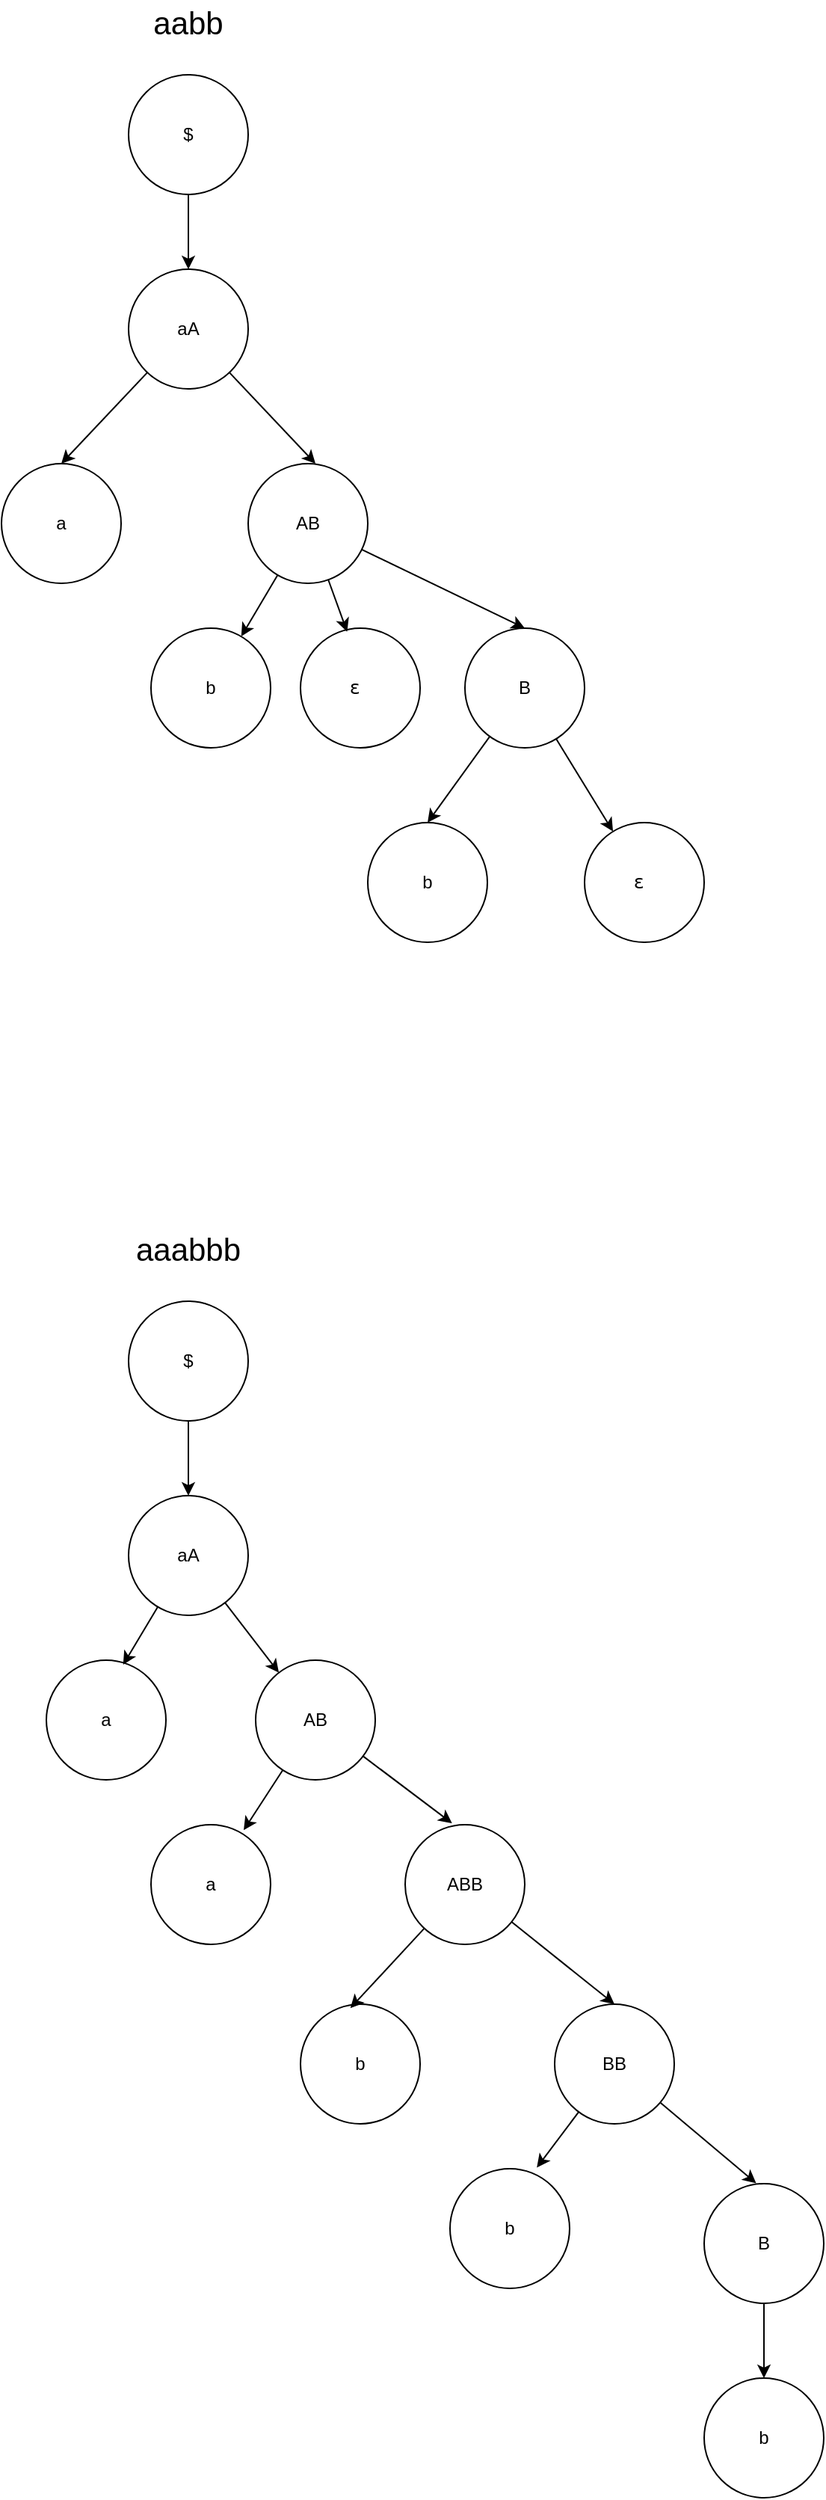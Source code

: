 <mxfile version="23.1.1" type="device" pages="4">
  <diagram name="1" id="yvSwJFUcEFePVroLK8RC">
    <mxGraphModel dx="1235" dy="1724" grid="1" gridSize="10" guides="1" tooltips="1" connect="1" arrows="1" fold="1" page="1" pageScale="1" pageWidth="850" pageHeight="1100" math="0" shadow="0">
      <root>
        <mxCell id="0" />
        <mxCell id="1" parent="0" />
        <mxCell id="CPKtRZqal_yIRIISHAlf-6" style="edgeStyle=orthogonalEdgeStyle;rounded=0;orthogonalLoop=1;jettySize=auto;html=1;entryX=0.5;entryY=0;entryDx=0;entryDy=0;" edge="1" parent="1" source="CPKtRZqal_yIRIISHAlf-2" target="CPKtRZqal_yIRIISHAlf-3">
          <mxGeometry relative="1" as="geometry" />
        </mxCell>
        <mxCell id="CPKtRZqal_yIRIISHAlf-2" value="$" style="ellipse;whiteSpace=wrap;html=1;aspect=fixed;" vertex="1" parent="1">
          <mxGeometry x="385" y="170" width="80" height="80" as="geometry" />
        </mxCell>
        <mxCell id="bLUyiBN9OCDSMqxy32B6-7" style="rounded=0;orthogonalLoop=1;jettySize=auto;html=1;" edge="1" parent="1" source="CPKtRZqal_yIRIISHAlf-3" target="bLUyiBN9OCDSMqxy32B6-3">
          <mxGeometry relative="1" as="geometry" />
        </mxCell>
        <mxCell id="CPKtRZqal_yIRIISHAlf-3" value="aA" style="ellipse;whiteSpace=wrap;html=1;aspect=fixed;" vertex="1" parent="1">
          <mxGeometry x="385" y="300" width="80" height="80" as="geometry" />
        </mxCell>
        <mxCell id="CPKtRZqal_yIRIISHAlf-5" value="&lt;font style=&quot;font-size: 21px;&quot;&gt;aaabbb&lt;/font&gt;" style="text;html=1;strokeColor=none;fillColor=none;align=center;verticalAlign=middle;whiteSpace=wrap;rounded=0;" vertex="1" parent="1">
          <mxGeometry x="395" y="120" width="60" height="30" as="geometry" />
        </mxCell>
        <mxCell id="bLUyiBN9OCDSMqxy32B6-2" value="a" style="ellipse;whiteSpace=wrap;html=1;aspect=fixed;" vertex="1" parent="1">
          <mxGeometry x="330" y="410" width="80" height="80" as="geometry" />
        </mxCell>
        <mxCell id="bLUyiBN9OCDSMqxy32B6-3" value="AB" style="ellipse;whiteSpace=wrap;html=1;aspect=fixed;" vertex="1" parent="1">
          <mxGeometry x="470" y="410" width="80" height="80" as="geometry" />
        </mxCell>
        <mxCell id="bLUyiBN9OCDSMqxy32B6-4" style="rounded=0;orthogonalLoop=1;jettySize=auto;html=1;entryX=0.642;entryY=0.038;entryDx=0;entryDy=0;entryPerimeter=0;" edge="1" parent="1" source="CPKtRZqal_yIRIISHAlf-3" target="bLUyiBN9OCDSMqxy32B6-2">
          <mxGeometry relative="1" as="geometry" />
        </mxCell>
        <mxCell id="bLUyiBN9OCDSMqxy32B6-5" value="a" style="ellipse;whiteSpace=wrap;html=1;aspect=fixed;" vertex="1" parent="1">
          <mxGeometry x="400" y="520" width="80" height="80" as="geometry" />
        </mxCell>
        <mxCell id="bLUyiBN9OCDSMqxy32B6-16" style="rounded=0;orthogonalLoop=1;jettySize=auto;html=1;entryX=0.5;entryY=0;entryDx=0;entryDy=0;" edge="1" parent="1" source="bLUyiBN9OCDSMqxy32B6-6" target="bLUyiBN9OCDSMqxy32B6-11">
          <mxGeometry relative="1" as="geometry" />
        </mxCell>
        <mxCell id="bLUyiBN9OCDSMqxy32B6-6" value="ABB" style="ellipse;whiteSpace=wrap;html=1;aspect=fixed;" vertex="1" parent="1">
          <mxGeometry x="570" y="520" width="80" height="80" as="geometry" />
        </mxCell>
        <mxCell id="bLUyiBN9OCDSMqxy32B6-8" style="rounded=0;orthogonalLoop=1;jettySize=auto;html=1;entryX=0.775;entryY=0.046;entryDx=0;entryDy=0;entryPerimeter=0;" edge="1" parent="1" source="bLUyiBN9OCDSMqxy32B6-3" target="bLUyiBN9OCDSMqxy32B6-5">
          <mxGeometry relative="1" as="geometry" />
        </mxCell>
        <mxCell id="bLUyiBN9OCDSMqxy32B6-9" style="rounded=0;orthogonalLoop=1;jettySize=auto;html=1;entryX=0.392;entryY=-0.012;entryDx=0;entryDy=0;entryPerimeter=0;" edge="1" parent="1" source="bLUyiBN9OCDSMqxy32B6-3" target="bLUyiBN9OCDSMqxy32B6-6">
          <mxGeometry relative="1" as="geometry" />
        </mxCell>
        <mxCell id="bLUyiBN9OCDSMqxy32B6-10" value="b" style="ellipse;whiteSpace=wrap;html=1;aspect=fixed;" vertex="1" parent="1">
          <mxGeometry x="500" y="640" width="80" height="80" as="geometry" />
        </mxCell>
        <mxCell id="bLUyiBN9OCDSMqxy32B6-11" value="BB" style="ellipse;whiteSpace=wrap;html=1;aspect=fixed;" vertex="1" parent="1">
          <mxGeometry x="670" y="640" width="80" height="80" as="geometry" />
        </mxCell>
        <mxCell id="bLUyiBN9OCDSMqxy32B6-12" value="b" style="ellipse;whiteSpace=wrap;html=1;aspect=fixed;" vertex="1" parent="1">
          <mxGeometry x="600" y="750" width="80" height="80" as="geometry" />
        </mxCell>
        <mxCell id="bLUyiBN9OCDSMqxy32B6-19" style="edgeStyle=orthogonalEdgeStyle;rounded=0;orthogonalLoop=1;jettySize=auto;html=1;" edge="1" parent="1" source="bLUyiBN9OCDSMqxy32B6-13" target="bLUyiBN9OCDSMqxy32B6-14">
          <mxGeometry relative="1" as="geometry" />
        </mxCell>
        <mxCell id="bLUyiBN9OCDSMqxy32B6-13" value="B" style="ellipse;whiteSpace=wrap;html=1;aspect=fixed;" vertex="1" parent="1">
          <mxGeometry x="770" y="760" width="80" height="80" as="geometry" />
        </mxCell>
        <mxCell id="bLUyiBN9OCDSMqxy32B6-14" value="b" style="ellipse;whiteSpace=wrap;html=1;aspect=fixed;" vertex="1" parent="1">
          <mxGeometry x="770" y="890" width="80" height="80" as="geometry" />
        </mxCell>
        <mxCell id="bLUyiBN9OCDSMqxy32B6-15" style="rounded=0;orthogonalLoop=1;jettySize=auto;html=1;entryX=0.417;entryY=0.033;entryDx=0;entryDy=0;entryPerimeter=0;" edge="1" parent="1" source="bLUyiBN9OCDSMqxy32B6-6" target="bLUyiBN9OCDSMqxy32B6-10">
          <mxGeometry relative="1" as="geometry" />
        </mxCell>
        <mxCell id="bLUyiBN9OCDSMqxy32B6-17" style="rounded=0;orthogonalLoop=1;jettySize=auto;html=1;entryX=0.726;entryY=-0.009;entryDx=0;entryDy=0;entryPerimeter=0;" edge="1" parent="1" source="bLUyiBN9OCDSMqxy32B6-11" target="bLUyiBN9OCDSMqxy32B6-12">
          <mxGeometry relative="1" as="geometry" />
        </mxCell>
        <mxCell id="bLUyiBN9OCDSMqxy32B6-18" style="rounded=0;orthogonalLoop=1;jettySize=auto;html=1;entryX=0.435;entryY=-0.003;entryDx=0;entryDy=0;entryPerimeter=0;" edge="1" parent="1" source="bLUyiBN9OCDSMqxy32B6-11" target="bLUyiBN9OCDSMqxy32B6-13">
          <mxGeometry relative="1" as="geometry" />
        </mxCell>
        <mxCell id="bLUyiBN9OCDSMqxy32B6-27" style="edgeStyle=orthogonalEdgeStyle;rounded=0;orthogonalLoop=1;jettySize=auto;html=1;entryX=0.5;entryY=0;entryDx=0;entryDy=0;" edge="1" parent="1" source="bLUyiBN9OCDSMqxy32B6-20" target="bLUyiBN9OCDSMqxy32B6-22">
          <mxGeometry relative="1" as="geometry" />
        </mxCell>
        <mxCell id="bLUyiBN9OCDSMqxy32B6-20" value="$" style="ellipse;whiteSpace=wrap;html=1;aspect=fixed;" vertex="1" parent="1">
          <mxGeometry x="385" y="-650" width="80" height="80" as="geometry" />
        </mxCell>
        <mxCell id="bLUyiBN9OCDSMqxy32B6-21" value="&lt;font style=&quot;font-size: 21px;&quot;&gt;aabb&lt;/font&gt;" style="text;html=1;strokeColor=none;fillColor=none;align=center;verticalAlign=middle;whiteSpace=wrap;rounded=0;" vertex="1" parent="1">
          <mxGeometry x="395" y="-700" width="60" height="30" as="geometry" />
        </mxCell>
        <mxCell id="bLUyiBN9OCDSMqxy32B6-25" style="rounded=0;orthogonalLoop=1;jettySize=auto;html=1;entryX=0.5;entryY=0;entryDx=0;entryDy=0;" edge="1" parent="1" source="bLUyiBN9OCDSMqxy32B6-22" target="bLUyiBN9OCDSMqxy32B6-23">
          <mxGeometry relative="1" as="geometry" />
        </mxCell>
        <mxCell id="bLUyiBN9OCDSMqxy32B6-22" value="aA" style="ellipse;whiteSpace=wrap;html=1;aspect=fixed;" vertex="1" parent="1">
          <mxGeometry x="385" y="-520" width="80" height="80" as="geometry" />
        </mxCell>
        <mxCell id="bLUyiBN9OCDSMqxy32B6-23" value="a" style="ellipse;whiteSpace=wrap;html=1;aspect=fixed;" vertex="1" parent="1">
          <mxGeometry x="300" y="-390" width="80" height="80" as="geometry" />
        </mxCell>
        <mxCell id="bLUyiBN9OCDSMqxy32B6-30" style="rounded=0;orthogonalLoop=1;jettySize=auto;html=1;" edge="1" parent="1" source="bLUyiBN9OCDSMqxy32B6-24" target="bLUyiBN9OCDSMqxy32B6-28">
          <mxGeometry relative="1" as="geometry" />
        </mxCell>
        <mxCell id="bLUyiBN9OCDSMqxy32B6-33" style="rounded=0;orthogonalLoop=1;jettySize=auto;html=1;entryX=0.5;entryY=0;entryDx=0;entryDy=0;" edge="1" parent="1" source="bLUyiBN9OCDSMqxy32B6-24" target="bLUyiBN9OCDSMqxy32B6-32">
          <mxGeometry relative="1" as="geometry" />
        </mxCell>
        <mxCell id="bLUyiBN9OCDSMqxy32B6-24" value="AB" style="ellipse;whiteSpace=wrap;html=1;aspect=fixed;" vertex="1" parent="1">
          <mxGeometry x="465" y="-390" width="80" height="80" as="geometry" />
        </mxCell>
        <mxCell id="bLUyiBN9OCDSMqxy32B6-26" style="rounded=0;orthogonalLoop=1;jettySize=auto;html=1;entryX=0.563;entryY=0;entryDx=0;entryDy=0;entryPerimeter=0;" edge="1" parent="1" source="bLUyiBN9OCDSMqxy32B6-22" target="bLUyiBN9OCDSMqxy32B6-24">
          <mxGeometry relative="1" as="geometry" />
        </mxCell>
        <mxCell id="bLUyiBN9OCDSMqxy32B6-28" value="b" style="ellipse;whiteSpace=wrap;html=1;aspect=fixed;" vertex="1" parent="1">
          <mxGeometry x="400" y="-280" width="80" height="80" as="geometry" />
        </mxCell>
        <mxCell id="bLUyiBN9OCDSMqxy32B6-29" value="&lt;pre&gt;&lt;code class=&quot;!whitespace-pre hljs language-css&quot;&gt;ε &lt;/code&gt;&lt;/pre&gt;" style="ellipse;whiteSpace=wrap;html=1;aspect=fixed;" vertex="1" parent="1">
          <mxGeometry x="500" y="-280" width="80" height="80" as="geometry" />
        </mxCell>
        <mxCell id="bLUyiBN9OCDSMqxy32B6-31" style="rounded=0;orthogonalLoop=1;jettySize=auto;html=1;entryX=0.39;entryY=0.03;entryDx=0;entryDy=0;entryPerimeter=0;" edge="1" parent="1" source="bLUyiBN9OCDSMqxy32B6-24" target="bLUyiBN9OCDSMqxy32B6-29">
          <mxGeometry relative="1" as="geometry" />
        </mxCell>
        <mxCell id="bLUyiBN9OCDSMqxy32B6-36" style="rounded=0;orthogonalLoop=1;jettySize=auto;html=1;entryX=0.5;entryY=0;entryDx=0;entryDy=0;" edge="1" parent="1" source="bLUyiBN9OCDSMqxy32B6-32" target="bLUyiBN9OCDSMqxy32B6-34">
          <mxGeometry relative="1" as="geometry" />
        </mxCell>
        <mxCell id="bLUyiBN9OCDSMqxy32B6-37" style="rounded=0;orthogonalLoop=1;jettySize=auto;html=1;" edge="1" parent="1" source="bLUyiBN9OCDSMqxy32B6-32" target="bLUyiBN9OCDSMqxy32B6-35">
          <mxGeometry relative="1" as="geometry" />
        </mxCell>
        <mxCell id="bLUyiBN9OCDSMqxy32B6-32" value="B" style="ellipse;whiteSpace=wrap;html=1;aspect=fixed;" vertex="1" parent="1">
          <mxGeometry x="610" y="-280" width="80" height="80" as="geometry" />
        </mxCell>
        <mxCell id="bLUyiBN9OCDSMqxy32B6-34" value="b" style="ellipse;whiteSpace=wrap;html=1;aspect=fixed;" vertex="1" parent="1">
          <mxGeometry x="545" y="-150" width="80" height="80" as="geometry" />
        </mxCell>
        <mxCell id="bLUyiBN9OCDSMqxy32B6-35" value="&lt;pre&gt;&lt;code class=&quot;!whitespace-pre hljs language-css&quot;&gt;ε &lt;/code&gt;&lt;/pre&gt;" style="ellipse;whiteSpace=wrap;html=1;aspect=fixed;" vertex="1" parent="1">
          <mxGeometry x="690" y="-150" width="80" height="80" as="geometry" />
        </mxCell>
      </root>
    </mxGraphModel>
  </diagram>
  <diagram id="0SURJOx_J0bY6ugE43Bw" name="2">
    <mxGraphModel dx="1000" dy="1605" grid="1" gridSize="10" guides="1" tooltips="1" connect="1" arrows="1" fold="1" page="1" pageScale="1" pageWidth="850" pageHeight="1100" math="0" shadow="0">
      <root>
        <mxCell id="0" />
        <mxCell id="1" parent="0" />
        <mxCell id="GjYqQgAe5EH2P6FWawQj-5" style="edgeStyle=orthogonalEdgeStyle;rounded=0;orthogonalLoop=1;jettySize=auto;html=1;" edge="1" parent="1" source="GjYqQgAe5EH2P6FWawQj-1" target="GjYqQgAe5EH2P6FWawQj-2">
          <mxGeometry relative="1" as="geometry" />
        </mxCell>
        <mxCell id="GjYqQgAe5EH2P6FWawQj-1" value="$" style="ellipse;whiteSpace=wrap;html=1;aspect=fixed;" vertex="1" parent="1">
          <mxGeometry x="210" y="320" width="80" height="80" as="geometry" />
        </mxCell>
        <mxCell id="pmFsqigMqEM2GbrmxzJh-2" style="edgeStyle=orthogonalEdgeStyle;rounded=0;orthogonalLoop=1;jettySize=auto;html=1;" edge="1" parent="1" source="GjYqQgAe5EH2P6FWawQj-2" target="pmFsqigMqEM2GbrmxzJh-1">
          <mxGeometry relative="1" as="geometry" />
        </mxCell>
        <mxCell id="GjYqQgAe5EH2P6FWawQj-2" value="E" style="ellipse;whiteSpace=wrap;html=1;aspect=fixed;" vertex="1" parent="1">
          <mxGeometry x="210" y="440" width="80" height="80" as="geometry" />
        </mxCell>
        <mxCell id="GjYqQgAe5EH2P6FWawQj-4" value="2 + 3 * 4" style="text;html=1;strokeColor=none;fillColor=none;align=center;verticalAlign=middle;whiteSpace=wrap;rounded=0;" vertex="1" parent="1">
          <mxGeometry x="220" y="270" width="60" height="30" as="geometry" />
        </mxCell>
        <mxCell id="pmFsqigMqEM2GbrmxzJh-6" style="rounded=0;orthogonalLoop=1;jettySize=auto;html=1;" edge="1" parent="1" source="pmFsqigMqEM2GbrmxzJh-1" target="pmFsqigMqEM2GbrmxzJh-5">
          <mxGeometry relative="1" as="geometry" />
        </mxCell>
        <mxCell id="pmFsqigMqEM2GbrmxzJh-1" value="&lt;div&gt;E + T&lt;/div&gt;" style="ellipse;whiteSpace=wrap;html=1;aspect=fixed;" vertex="1" parent="1">
          <mxGeometry x="210" y="560" width="80" height="80" as="geometry" />
        </mxCell>
        <mxCell id="pmFsqigMqEM2GbrmxzJh-10" style="rounded=0;orthogonalLoop=1;jettySize=auto;html=1;" edge="1" parent="1" source="pmFsqigMqEM2GbrmxzJh-3" target="pmFsqigMqEM2GbrmxzJh-7">
          <mxGeometry relative="1" as="geometry" />
        </mxCell>
        <mxCell id="pmFsqigMqEM2GbrmxzJh-3" value="T" style="ellipse;whiteSpace=wrap;html=1;aspect=fixed;" vertex="1" parent="1">
          <mxGeometry x="130" y="670" width="80" height="80" as="geometry" />
        </mxCell>
        <mxCell id="pmFsqigMqEM2GbrmxzJh-4" style="rounded=0;orthogonalLoop=1;jettySize=auto;html=1;entryX=0.782;entryY=0.03;entryDx=0;entryDy=0;entryPerimeter=0;" edge="1" parent="1" source="pmFsqigMqEM2GbrmxzJh-1" target="pmFsqigMqEM2GbrmxzJh-3">
          <mxGeometry relative="1" as="geometry" />
        </mxCell>
        <mxCell id="pmFsqigMqEM2GbrmxzJh-15" style="rounded=0;orthogonalLoop=1;jettySize=auto;html=1;entryX=0.5;entryY=0;entryDx=0;entryDy=0;" edge="1" parent="1" source="pmFsqigMqEM2GbrmxzJh-5" target="pmFsqigMqEM2GbrmxzJh-13">
          <mxGeometry relative="1" as="geometry" />
        </mxCell>
        <mxCell id="pmFsqigMqEM2GbrmxzJh-16" style="rounded=0;orthogonalLoop=1;jettySize=auto;html=1;" edge="1" parent="1" source="pmFsqigMqEM2GbrmxzJh-5" target="pmFsqigMqEM2GbrmxzJh-14">
          <mxGeometry relative="1" as="geometry" />
        </mxCell>
        <mxCell id="pmFsqigMqEM2GbrmxzJh-5" value="T * F" style="ellipse;whiteSpace=wrap;html=1;aspect=fixed;" vertex="1" parent="1">
          <mxGeometry x="280" y="670" width="80" height="80" as="geometry" />
        </mxCell>
        <mxCell id="pmFsqigMqEM2GbrmxzJh-11" style="rounded=0;orthogonalLoop=1;jettySize=auto;html=1;entryX=0.5;entryY=0;entryDx=0;entryDy=0;" edge="1" parent="1" source="pmFsqigMqEM2GbrmxzJh-7" target="pmFsqigMqEM2GbrmxzJh-8">
          <mxGeometry relative="1" as="geometry" />
        </mxCell>
        <mxCell id="pmFsqigMqEM2GbrmxzJh-7" value="F" style="ellipse;whiteSpace=wrap;html=1;aspect=fixed;" vertex="1" parent="1">
          <mxGeometry x="120" y="790" width="80" height="80" as="geometry" />
        </mxCell>
        <mxCell id="pmFsqigMqEM2GbrmxzJh-12" style="rounded=0;orthogonalLoop=1;jettySize=auto;html=1;" edge="1" parent="1" source="pmFsqigMqEM2GbrmxzJh-8" target="pmFsqigMqEM2GbrmxzJh-9">
          <mxGeometry relative="1" as="geometry" />
        </mxCell>
        <mxCell id="pmFsqigMqEM2GbrmxzJh-8" value="N" style="ellipse;whiteSpace=wrap;html=1;aspect=fixed;" vertex="1" parent="1">
          <mxGeometry x="120" y="910" width="80" height="80" as="geometry" />
        </mxCell>
        <mxCell id="pmFsqigMqEM2GbrmxzJh-9" value="2" style="ellipse;whiteSpace=wrap;html=1;aspect=fixed;" vertex="1" parent="1">
          <mxGeometry x="120" y="1030" width="80" height="80" as="geometry" />
        </mxCell>
        <mxCell id="pmFsqigMqEM2GbrmxzJh-20" style="edgeStyle=orthogonalEdgeStyle;rounded=0;orthogonalLoop=1;jettySize=auto;html=1;entryX=0.5;entryY=0;entryDx=0;entryDy=0;" edge="1" parent="1" source="pmFsqigMqEM2GbrmxzJh-13" target="pmFsqigMqEM2GbrmxzJh-17">
          <mxGeometry relative="1" as="geometry" />
        </mxCell>
        <mxCell id="pmFsqigMqEM2GbrmxzJh-13" value="F" style="ellipse;whiteSpace=wrap;html=1;aspect=fixed;" vertex="1" parent="1">
          <mxGeometry x="240" y="790" width="80" height="80" as="geometry" />
        </mxCell>
        <mxCell id="pmFsqigMqEM2GbrmxzJh-22" style="rounded=0;orthogonalLoop=1;jettySize=auto;html=1;" edge="1" parent="1" source="pmFsqigMqEM2GbrmxzJh-14" target="pmFsqigMqEM2GbrmxzJh-19">
          <mxGeometry relative="1" as="geometry" />
        </mxCell>
        <mxCell id="pmFsqigMqEM2GbrmxzJh-14" value="N" style="ellipse;whiteSpace=wrap;html=1;aspect=fixed;" vertex="1" parent="1">
          <mxGeometry x="370" y="790" width="80" height="80" as="geometry" />
        </mxCell>
        <mxCell id="pmFsqigMqEM2GbrmxzJh-21" style="rounded=0;orthogonalLoop=1;jettySize=auto;html=1;" edge="1" parent="1" source="pmFsqigMqEM2GbrmxzJh-17" target="pmFsqigMqEM2GbrmxzJh-18">
          <mxGeometry relative="1" as="geometry" />
        </mxCell>
        <mxCell id="pmFsqigMqEM2GbrmxzJh-17" value="N" style="ellipse;whiteSpace=wrap;html=1;aspect=fixed;" vertex="1" parent="1">
          <mxGeometry x="240" y="910" width="80" height="80" as="geometry" />
        </mxCell>
        <mxCell id="pmFsqigMqEM2GbrmxzJh-18" value="3" style="ellipse;whiteSpace=wrap;html=1;aspect=fixed;" vertex="1" parent="1">
          <mxGeometry x="260" y="1030" width="80" height="80" as="geometry" />
        </mxCell>
        <mxCell id="pmFsqigMqEM2GbrmxzJh-19" value="4" style="ellipse;whiteSpace=wrap;html=1;aspect=fixed;" vertex="1" parent="1">
          <mxGeometry x="385" y="910" width="80" height="80" as="geometry" />
        </mxCell>
        <mxCell id="gANTUHYUpx8kwHt70Wjk-4" style="edgeStyle=orthogonalEdgeStyle;rounded=0;orthogonalLoop=1;jettySize=auto;html=1;entryX=0.5;entryY=0;entryDx=0;entryDy=0;" edge="1" parent="1" source="gANTUHYUpx8kwHt70Wjk-1" target="gANTUHYUpx8kwHt70Wjk-3">
          <mxGeometry relative="1" as="geometry" />
        </mxCell>
        <mxCell id="gANTUHYUpx8kwHt70Wjk-1" value="$" style="ellipse;whiteSpace=wrap;html=1;aspect=fixed;" vertex="1" parent="1">
          <mxGeometry x="190" y="-700" width="80" height="80" as="geometry" />
        </mxCell>
        <mxCell id="gANTUHYUpx8kwHt70Wjk-2" value="3 * (2 + 1)" style="text;html=1;strokeColor=none;fillColor=none;align=center;verticalAlign=middle;whiteSpace=wrap;rounded=0;" vertex="1" parent="1">
          <mxGeometry x="200" y="-750" width="60" height="30" as="geometry" />
        </mxCell>
        <mxCell id="gANTUHYUpx8kwHt70Wjk-10" style="edgeStyle=orthogonalEdgeStyle;rounded=0;orthogonalLoop=1;jettySize=auto;html=1;" edge="1" parent="1" source="gANTUHYUpx8kwHt70Wjk-3" target="gANTUHYUpx8kwHt70Wjk-5">
          <mxGeometry relative="1" as="geometry" />
        </mxCell>
        <mxCell id="gANTUHYUpx8kwHt70Wjk-3" value="T" style="ellipse;whiteSpace=wrap;html=1;aspect=fixed;" vertex="1" parent="1">
          <mxGeometry x="190" y="-570" width="80" height="80" as="geometry" />
        </mxCell>
        <mxCell id="gANTUHYUpx8kwHt70Wjk-9" style="rounded=0;orthogonalLoop=1;jettySize=auto;html=1;" edge="1" parent="1" source="gANTUHYUpx8kwHt70Wjk-5" target="gANTUHYUpx8kwHt70Wjk-6">
          <mxGeometry relative="1" as="geometry" />
        </mxCell>
        <mxCell id="gANTUHYUpx8kwHt70Wjk-5" value="T * F" style="ellipse;whiteSpace=wrap;html=1;aspect=fixed;" vertex="1" parent="1">
          <mxGeometry x="190" y="-450" width="80" height="80" as="geometry" />
        </mxCell>
        <mxCell id="gANTUHYUpx8kwHt70Wjk-22" style="rounded=0;orthogonalLoop=1;jettySize=auto;html=1;" edge="1" parent="1" source="gANTUHYUpx8kwHt70Wjk-6" target="gANTUHYUpx8kwHt70Wjk-15">
          <mxGeometry relative="1" as="geometry" />
        </mxCell>
        <mxCell id="gANTUHYUpx8kwHt70Wjk-6" value="(E)" style="ellipse;whiteSpace=wrap;html=1;aspect=fixed;" vertex="1" parent="1">
          <mxGeometry x="290" y="-340" width="80" height="80" as="geometry" />
        </mxCell>
        <mxCell id="gANTUHYUpx8kwHt70Wjk-12" style="edgeStyle=orthogonalEdgeStyle;rounded=0;orthogonalLoop=1;jettySize=auto;html=1;" edge="1" parent="1" source="gANTUHYUpx8kwHt70Wjk-7" target="gANTUHYUpx8kwHt70Wjk-11">
          <mxGeometry relative="1" as="geometry" />
        </mxCell>
        <mxCell id="gANTUHYUpx8kwHt70Wjk-7" value="F" style="ellipse;whiteSpace=wrap;html=1;aspect=fixed;" vertex="1" parent="1">
          <mxGeometry x="120" y="-340" width="80" height="80" as="geometry" />
        </mxCell>
        <mxCell id="gANTUHYUpx8kwHt70Wjk-8" style="rounded=0;orthogonalLoop=1;jettySize=auto;html=1;entryX=0.558;entryY=-0.029;entryDx=0;entryDy=0;entryPerimeter=0;" edge="1" parent="1" source="gANTUHYUpx8kwHt70Wjk-5" target="gANTUHYUpx8kwHt70Wjk-7">
          <mxGeometry relative="1" as="geometry" />
        </mxCell>
        <mxCell id="gANTUHYUpx8kwHt70Wjk-14" style="edgeStyle=orthogonalEdgeStyle;rounded=0;orthogonalLoop=1;jettySize=auto;html=1;" edge="1" parent="1" source="gANTUHYUpx8kwHt70Wjk-11" target="gANTUHYUpx8kwHt70Wjk-13">
          <mxGeometry relative="1" as="geometry" />
        </mxCell>
        <mxCell id="gANTUHYUpx8kwHt70Wjk-11" value="N" style="ellipse;whiteSpace=wrap;html=1;aspect=fixed;" vertex="1" parent="1">
          <mxGeometry x="120" y="-220" width="80" height="80" as="geometry" />
        </mxCell>
        <mxCell id="gANTUHYUpx8kwHt70Wjk-13" value="3" style="ellipse;whiteSpace=wrap;html=1;aspect=fixed;" vertex="1" parent="1">
          <mxGeometry x="120" y="-110" width="80" height="80" as="geometry" />
        </mxCell>
        <mxCell id="gANTUHYUpx8kwHt70Wjk-15" value="E + T" style="ellipse;whiteSpace=wrap;html=1;aspect=fixed;" vertex="1" parent="1">
          <mxGeometry x="300" y="-230" width="80" height="80" as="geometry" />
        </mxCell>
        <mxCell id="gANTUHYUpx8kwHt70Wjk-25" style="rounded=0;orthogonalLoop=1;jettySize=auto;html=1;" edge="1" parent="1" source="gANTUHYUpx8kwHt70Wjk-16" target="gANTUHYUpx8kwHt70Wjk-19">
          <mxGeometry relative="1" as="geometry" />
        </mxCell>
        <mxCell id="gANTUHYUpx8kwHt70Wjk-16" value="T" style="ellipse;whiteSpace=wrap;html=1;aspect=fixed;" vertex="1" parent="1">
          <mxGeometry x="250" y="-130" width="80" height="80" as="geometry" />
        </mxCell>
        <mxCell id="gANTUHYUpx8kwHt70Wjk-26" style="rounded=0;orthogonalLoop=1;jettySize=auto;html=1;" edge="1" parent="1" source="gANTUHYUpx8kwHt70Wjk-17" target="gANTUHYUpx8kwHt70Wjk-18">
          <mxGeometry relative="1" as="geometry" />
        </mxCell>
        <mxCell id="gANTUHYUpx8kwHt70Wjk-17" value="F" style="ellipse;whiteSpace=wrap;html=1;aspect=fixed;" vertex="1" parent="1">
          <mxGeometry x="390" y="-130" width="80" height="80" as="geometry" />
        </mxCell>
        <mxCell id="gANTUHYUpx8kwHt70Wjk-28" style="rounded=0;orthogonalLoop=1;jettySize=auto;html=1;" edge="1" parent="1" source="gANTUHYUpx8kwHt70Wjk-18" target="gANTUHYUpx8kwHt70Wjk-20">
          <mxGeometry relative="1" as="geometry" />
        </mxCell>
        <mxCell id="gANTUHYUpx8kwHt70Wjk-18" value="N" style="ellipse;whiteSpace=wrap;html=1;aspect=fixed;" vertex="1" parent="1">
          <mxGeometry x="410" y="-10" width="80" height="80" as="geometry" />
        </mxCell>
        <mxCell id="gANTUHYUpx8kwHt70Wjk-27" style="rounded=0;orthogonalLoop=1;jettySize=auto;html=1;" edge="1" parent="1" source="gANTUHYUpx8kwHt70Wjk-19" target="gANTUHYUpx8kwHt70Wjk-21">
          <mxGeometry relative="1" as="geometry" />
        </mxCell>
        <mxCell id="gANTUHYUpx8kwHt70Wjk-19" value="F" style="ellipse;whiteSpace=wrap;html=1;aspect=fixed;" vertex="1" parent="1">
          <mxGeometry x="240" width="80" height="80" as="geometry" />
        </mxCell>
        <mxCell id="gANTUHYUpx8kwHt70Wjk-20" value="1" style="ellipse;whiteSpace=wrap;html=1;aspect=fixed;" vertex="1" parent="1">
          <mxGeometry x="430" y="110" width="80" height="80" as="geometry" />
        </mxCell>
        <mxCell id="gANTUHYUpx8kwHt70Wjk-21" value="2" style="ellipse;whiteSpace=wrap;html=1;aspect=fixed;" vertex="1" parent="1">
          <mxGeometry x="230" y="120" width="80" height="80" as="geometry" />
        </mxCell>
        <mxCell id="gANTUHYUpx8kwHt70Wjk-23" style="rounded=0;orthogonalLoop=1;jettySize=auto;html=1;entryX=0.835;entryY=0.045;entryDx=0;entryDy=0;entryPerimeter=0;" edge="1" parent="1" source="gANTUHYUpx8kwHt70Wjk-15" target="gANTUHYUpx8kwHt70Wjk-16">
          <mxGeometry relative="1" as="geometry" />
        </mxCell>
        <mxCell id="gANTUHYUpx8kwHt70Wjk-24" style="rounded=0;orthogonalLoop=1;jettySize=auto;html=1;entryX=0.225;entryY=0.045;entryDx=0;entryDy=0;entryPerimeter=0;" edge="1" parent="1" source="gANTUHYUpx8kwHt70Wjk-15" target="gANTUHYUpx8kwHt70Wjk-17">
          <mxGeometry relative="1" as="geometry" />
        </mxCell>
      </root>
    </mxGraphModel>
  </diagram>
  <diagram id="ry5NuybuqhDvU5Mllc0c" name="3">
    <mxGraphModel dx="1167" dy="1689" grid="1" gridSize="10" guides="1" tooltips="1" connect="1" arrows="1" fold="1" page="1" pageScale="1" pageWidth="850" pageHeight="1100" math="0" shadow="0">
      <root>
        <mxCell id="0" />
        <mxCell id="1" parent="0" />
        <mxCell id="eR0EZQJGESaIX-oaRny2-1" style="edgeStyle=orthogonalEdgeStyle;rounded=0;orthogonalLoop=1;jettySize=auto;html=1;" edge="1" parent="1" source="44-5USoj3zY_oH0FjsuE-1" target="44-5USoj3zY_oH0FjsuE-3">
          <mxGeometry relative="1" as="geometry" />
        </mxCell>
        <mxCell id="44-5USoj3zY_oH0FjsuE-1" value="$" style="ellipse;whiteSpace=wrap;html=1;aspect=fixed;" vertex="1" parent="1">
          <mxGeometry x="390" y="220" width="80" height="80" as="geometry" />
        </mxCell>
        <mxCell id="eR0EZQJGESaIX-oaRny2-4" style="edgeStyle=orthogonalEdgeStyle;rounded=0;orthogonalLoop=1;jettySize=auto;html=1;" edge="1" parent="1" source="44-5USoj3zY_oH0FjsuE-2" target="eR0EZQJGESaIX-oaRny2-3">
          <mxGeometry relative="1" as="geometry" />
        </mxCell>
        <mxCell id="44-5USoj3zY_oH0FjsuE-2" value="T" style="ellipse;whiteSpace=wrap;html=1;aspect=fixed;" vertex="1" parent="1">
          <mxGeometry x="390" y="430" width="80" height="80" as="geometry" />
        </mxCell>
        <mxCell id="eR0EZQJGESaIX-oaRny2-2" style="rounded=0;orthogonalLoop=1;jettySize=auto;html=1;" edge="1" parent="1" source="44-5USoj3zY_oH0FjsuE-3" target="44-5USoj3zY_oH0FjsuE-2">
          <mxGeometry relative="1" as="geometry" />
        </mxCell>
        <mxCell id="44-5USoj3zY_oH0FjsuE-3" value="E" style="ellipse;whiteSpace=wrap;html=1;aspect=fixed;" vertex="1" parent="1">
          <mxGeometry x="390" y="320" width="80" height="80" as="geometry" />
        </mxCell>
        <mxCell id="44-5USoj3zY_oH0FjsuE-5" value="&lt;b&gt;(3 + 5) * (2 - 4)&lt;/b&gt;" style="text;html=1;strokeColor=none;fillColor=none;align=center;verticalAlign=middle;whiteSpace=wrap;rounded=0;" vertex="1" parent="1">
          <mxGeometry x="355" y="180" width="150" height="30" as="geometry" />
        </mxCell>
        <mxCell id="eR0EZQJGESaIX-oaRny2-7" style="rounded=0;orthogonalLoop=1;jettySize=auto;html=1;" edge="1" parent="1" source="eR0EZQJGESaIX-oaRny2-3" target="eR0EZQJGESaIX-oaRny2-5">
          <mxGeometry relative="1" as="geometry" />
        </mxCell>
        <mxCell id="eR0EZQJGESaIX-oaRny2-8" style="rounded=0;orthogonalLoop=1;jettySize=auto;html=1;entryX=0.5;entryY=0;entryDx=0;entryDy=0;" edge="1" parent="1" source="eR0EZQJGESaIX-oaRny2-3" target="eR0EZQJGESaIX-oaRny2-6">
          <mxGeometry relative="1" as="geometry" />
        </mxCell>
        <mxCell id="eR0EZQJGESaIX-oaRny2-3" value="T * F" style="ellipse;whiteSpace=wrap;html=1;aspect=fixed;" vertex="1" parent="1">
          <mxGeometry x="390" y="540" width="80" height="80" as="geometry" />
        </mxCell>
        <mxCell id="eR0EZQJGESaIX-oaRny2-10" style="rounded=0;orthogonalLoop=1;jettySize=auto;html=1;" edge="1" parent="1" source="eR0EZQJGESaIX-oaRny2-5" target="eR0EZQJGESaIX-oaRny2-9">
          <mxGeometry relative="1" as="geometry" />
        </mxCell>
        <mxCell id="eR0EZQJGESaIX-oaRny2-5" value="F" style="ellipse;whiteSpace=wrap;html=1;aspect=fixed;" vertex="1" parent="1">
          <mxGeometry x="290" y="680" width="80" height="80" as="geometry" />
        </mxCell>
        <mxCell id="eR0EZQJGESaIX-oaRny2-14" style="rounded=0;orthogonalLoop=1;jettySize=auto;html=1;entryX=0.5;entryY=0;entryDx=0;entryDy=0;" edge="1" parent="1" source="eR0EZQJGESaIX-oaRny2-6" target="eR0EZQJGESaIX-oaRny2-11">
          <mxGeometry relative="1" as="geometry" />
        </mxCell>
        <mxCell id="eR0EZQJGESaIX-oaRny2-6" value="(E)" style="ellipse;whiteSpace=wrap;html=1;aspect=fixed;" vertex="1" parent="1">
          <mxGeometry x="490" y="680" width="80" height="80" as="geometry" />
        </mxCell>
        <mxCell id="eR0EZQJGESaIX-oaRny2-13" style="rounded=0;orthogonalLoop=1;jettySize=auto;html=1;" edge="1" parent="1" source="eR0EZQJGESaIX-oaRny2-9" target="eR0EZQJGESaIX-oaRny2-12">
          <mxGeometry relative="1" as="geometry" />
        </mxCell>
        <mxCell id="eR0EZQJGESaIX-oaRny2-9" value="(E)" style="ellipse;whiteSpace=wrap;html=1;aspect=fixed;" vertex="1" parent="1">
          <mxGeometry x="275" y="800" width="80" height="80" as="geometry" />
        </mxCell>
        <mxCell id="eR0EZQJGESaIX-oaRny2-51" style="rounded=0;orthogonalLoop=1;jettySize=auto;html=1;" edge="1" parent="1" source="eR0EZQJGESaIX-oaRny2-11" target="eR0EZQJGESaIX-oaRny2-49">
          <mxGeometry relative="1" as="geometry" />
        </mxCell>
        <mxCell id="eR0EZQJGESaIX-oaRny2-11" value="E - T" style="ellipse;whiteSpace=wrap;html=1;aspect=fixed;" vertex="1" parent="1">
          <mxGeometry x="505" y="800" width="80" height="80" as="geometry" />
        </mxCell>
        <mxCell id="eR0EZQJGESaIX-oaRny2-25" style="rounded=0;orthogonalLoop=1;jettySize=auto;html=1;" edge="1" parent="1" source="eR0EZQJGESaIX-oaRny2-12" target="eR0EZQJGESaIX-oaRny2-15">
          <mxGeometry relative="1" as="geometry" />
        </mxCell>
        <mxCell id="eR0EZQJGESaIX-oaRny2-26" style="rounded=0;orthogonalLoop=1;jettySize=auto;html=1;" edge="1" parent="1" source="eR0EZQJGESaIX-oaRny2-12" target="eR0EZQJGESaIX-oaRny2-24">
          <mxGeometry relative="1" as="geometry" />
        </mxCell>
        <mxCell id="eR0EZQJGESaIX-oaRny2-12" value="E + T" style="ellipse;whiteSpace=wrap;html=1;aspect=fixed;" vertex="1" parent="1">
          <mxGeometry x="270" y="910" width="80" height="80" as="geometry" />
        </mxCell>
        <mxCell id="eR0EZQJGESaIX-oaRny2-27" style="rounded=0;orthogonalLoop=1;jettySize=auto;html=1;entryX=0.5;entryY=0;entryDx=0;entryDy=0;" edge="1" parent="1" source="eR0EZQJGESaIX-oaRny2-15" target="eR0EZQJGESaIX-oaRny2-17">
          <mxGeometry relative="1" as="geometry" />
        </mxCell>
        <mxCell id="eR0EZQJGESaIX-oaRny2-15" value="T" style="ellipse;whiteSpace=wrap;html=1;aspect=fixed;" vertex="1" parent="1">
          <mxGeometry x="195" y="1000" width="80" height="80" as="geometry" />
        </mxCell>
        <mxCell id="eR0EZQJGESaIX-oaRny2-29" style="rounded=0;orthogonalLoop=1;jettySize=auto;html=1;" edge="1" parent="1" source="eR0EZQJGESaIX-oaRny2-17" target="eR0EZQJGESaIX-oaRny2-18">
          <mxGeometry relative="1" as="geometry" />
        </mxCell>
        <mxCell id="eR0EZQJGESaIX-oaRny2-17" value="F" style="ellipse;whiteSpace=wrap;html=1;aspect=fixed;" vertex="1" parent="1">
          <mxGeometry x="190" y="1120" width="80" height="80" as="geometry" />
        </mxCell>
        <mxCell id="eR0EZQJGESaIX-oaRny2-31" style="edgeStyle=orthogonalEdgeStyle;rounded=0;orthogonalLoop=1;jettySize=auto;html=1;entryX=0.5;entryY=0;entryDx=0;entryDy=0;" edge="1" parent="1" source="eR0EZQJGESaIX-oaRny2-18" target="eR0EZQJGESaIX-oaRny2-19">
          <mxGeometry relative="1" as="geometry" />
        </mxCell>
        <mxCell id="eR0EZQJGESaIX-oaRny2-18" value="N" style="ellipse;whiteSpace=wrap;html=1;aspect=fixed;" vertex="1" parent="1">
          <mxGeometry x="190" y="1220" width="80" height="80" as="geometry" />
        </mxCell>
        <mxCell id="eR0EZQJGESaIX-oaRny2-33" style="edgeStyle=orthogonalEdgeStyle;rounded=0;orthogonalLoop=1;jettySize=auto;html=1;entryX=0.5;entryY=0;entryDx=0;entryDy=0;" edge="1" parent="1" source="eR0EZQJGESaIX-oaRny2-19" target="eR0EZQJGESaIX-oaRny2-21">
          <mxGeometry relative="1" as="geometry" />
        </mxCell>
        <mxCell id="eR0EZQJGESaIX-oaRny2-19" value="D" style="ellipse;whiteSpace=wrap;html=1;aspect=fixed;" vertex="1" parent="1">
          <mxGeometry x="190" y="1330" width="80" height="80" as="geometry" />
        </mxCell>
        <mxCell id="eR0EZQJGESaIX-oaRny2-30" style="edgeStyle=orthogonalEdgeStyle;rounded=0;orthogonalLoop=1;jettySize=auto;html=1;" edge="1" parent="1" source="eR0EZQJGESaIX-oaRny2-20" target="eR0EZQJGESaIX-oaRny2-22">
          <mxGeometry relative="1" as="geometry" />
        </mxCell>
        <mxCell id="eR0EZQJGESaIX-oaRny2-20" value="N" style="ellipse;whiteSpace=wrap;html=1;aspect=fixed;" vertex="1" parent="1">
          <mxGeometry x="355" y="1120" width="80" height="80" as="geometry" />
        </mxCell>
        <mxCell id="eR0EZQJGESaIX-oaRny2-21" value="3" style="ellipse;whiteSpace=wrap;html=1;aspect=fixed;" vertex="1" parent="1">
          <mxGeometry x="190" y="1440" width="80" height="80" as="geometry" />
        </mxCell>
        <mxCell id="eR0EZQJGESaIX-oaRny2-32" style="rounded=0;orthogonalLoop=1;jettySize=auto;html=1;" edge="1" parent="1" source="eR0EZQJGESaIX-oaRny2-22" target="eR0EZQJGESaIX-oaRny2-23">
          <mxGeometry relative="1" as="geometry" />
        </mxCell>
        <mxCell id="eR0EZQJGESaIX-oaRny2-22" value="D" style="ellipse;whiteSpace=wrap;html=1;aspect=fixed;" vertex="1" parent="1">
          <mxGeometry x="355" y="1230" width="80" height="80" as="geometry" />
        </mxCell>
        <mxCell id="eR0EZQJGESaIX-oaRny2-23" value="5" style="ellipse;whiteSpace=wrap;html=1;aspect=fixed;" vertex="1" parent="1">
          <mxGeometry x="360" y="1340" width="80" height="80" as="geometry" />
        </mxCell>
        <mxCell id="eR0EZQJGESaIX-oaRny2-28" style="rounded=0;orthogonalLoop=1;jettySize=auto;html=1;entryX=0.5;entryY=0;entryDx=0;entryDy=0;" edge="1" parent="1" source="eR0EZQJGESaIX-oaRny2-24" target="eR0EZQJGESaIX-oaRny2-20">
          <mxGeometry relative="1" as="geometry" />
        </mxCell>
        <mxCell id="eR0EZQJGESaIX-oaRny2-24" value="F" style="ellipse;whiteSpace=wrap;html=1;aspect=fixed;" vertex="1" parent="1">
          <mxGeometry x="350" y="1000" width="80" height="80" as="geometry" />
        </mxCell>
        <mxCell id="eR0EZQJGESaIX-oaRny2-34" style="rounded=0;orthogonalLoop=1;jettySize=auto;html=1;entryX=0.5;entryY=0;entryDx=0;entryDy=0;" edge="1" parent="1" source="eR0EZQJGESaIX-oaRny2-35" target="eR0EZQJGESaIX-oaRny2-37">
          <mxGeometry relative="1" as="geometry" />
        </mxCell>
        <mxCell id="eR0EZQJGESaIX-oaRny2-35" value="T" style="ellipse;whiteSpace=wrap;html=1;aspect=fixed;" vertex="1" parent="1">
          <mxGeometry x="485" y="900" width="80" height="80" as="geometry" />
        </mxCell>
        <mxCell id="eR0EZQJGESaIX-oaRny2-36" style="rounded=0;orthogonalLoop=1;jettySize=auto;html=1;" edge="1" parent="1" source="eR0EZQJGESaIX-oaRny2-37" target="eR0EZQJGESaIX-oaRny2-39">
          <mxGeometry relative="1" as="geometry" />
        </mxCell>
        <mxCell id="eR0EZQJGESaIX-oaRny2-37" value="F" style="ellipse;whiteSpace=wrap;html=1;aspect=fixed;" vertex="1" parent="1">
          <mxGeometry x="480" y="1020" width="80" height="80" as="geometry" />
        </mxCell>
        <mxCell id="eR0EZQJGESaIX-oaRny2-38" style="edgeStyle=orthogonalEdgeStyle;rounded=0;orthogonalLoop=1;jettySize=auto;html=1;entryX=0.5;entryY=0;entryDx=0;entryDy=0;" edge="1" parent="1" source="eR0EZQJGESaIX-oaRny2-39" target="eR0EZQJGESaIX-oaRny2-41">
          <mxGeometry relative="1" as="geometry" />
        </mxCell>
        <mxCell id="eR0EZQJGESaIX-oaRny2-39" value="N" style="ellipse;whiteSpace=wrap;html=1;aspect=fixed;" vertex="1" parent="1">
          <mxGeometry x="480" y="1120" width="80" height="80" as="geometry" />
        </mxCell>
        <mxCell id="eR0EZQJGESaIX-oaRny2-40" style="edgeStyle=orthogonalEdgeStyle;rounded=0;orthogonalLoop=1;jettySize=auto;html=1;entryX=0.5;entryY=0;entryDx=0;entryDy=0;" edge="1" parent="1" source="eR0EZQJGESaIX-oaRny2-41" target="eR0EZQJGESaIX-oaRny2-44">
          <mxGeometry relative="1" as="geometry" />
        </mxCell>
        <mxCell id="eR0EZQJGESaIX-oaRny2-41" value="D" style="ellipse;whiteSpace=wrap;html=1;aspect=fixed;" vertex="1" parent="1">
          <mxGeometry x="480" y="1230" width="80" height="80" as="geometry" />
        </mxCell>
        <mxCell id="eR0EZQJGESaIX-oaRny2-42" style="edgeStyle=orthogonalEdgeStyle;rounded=0;orthogonalLoop=1;jettySize=auto;html=1;" edge="1" parent="1" source="eR0EZQJGESaIX-oaRny2-43" target="eR0EZQJGESaIX-oaRny2-46">
          <mxGeometry relative="1" as="geometry" />
        </mxCell>
        <mxCell id="eR0EZQJGESaIX-oaRny2-43" value="N" style="ellipse;whiteSpace=wrap;html=1;aspect=fixed;" vertex="1" parent="1">
          <mxGeometry x="645" y="1020" width="80" height="80" as="geometry" />
        </mxCell>
        <mxCell id="eR0EZQJGESaIX-oaRny2-44" value="2" style="ellipse;whiteSpace=wrap;html=1;aspect=fixed;" vertex="1" parent="1">
          <mxGeometry x="480" y="1340" width="80" height="80" as="geometry" />
        </mxCell>
        <mxCell id="eR0EZQJGESaIX-oaRny2-45" style="rounded=0;orthogonalLoop=1;jettySize=auto;html=1;" edge="1" parent="1" source="eR0EZQJGESaIX-oaRny2-46" target="eR0EZQJGESaIX-oaRny2-47">
          <mxGeometry relative="1" as="geometry" />
        </mxCell>
        <mxCell id="eR0EZQJGESaIX-oaRny2-46" value="D" style="ellipse;whiteSpace=wrap;html=1;aspect=fixed;" vertex="1" parent="1">
          <mxGeometry x="645" y="1130" width="80" height="80" as="geometry" />
        </mxCell>
        <mxCell id="eR0EZQJGESaIX-oaRny2-47" value="4" style="ellipse;whiteSpace=wrap;html=1;aspect=fixed;" vertex="1" parent="1">
          <mxGeometry x="650" y="1240" width="80" height="80" as="geometry" />
        </mxCell>
        <mxCell id="eR0EZQJGESaIX-oaRny2-48" style="rounded=0;orthogonalLoop=1;jettySize=auto;html=1;entryX=0.5;entryY=0;entryDx=0;entryDy=0;" edge="1" parent="1" source="eR0EZQJGESaIX-oaRny2-49" target="eR0EZQJGESaIX-oaRny2-43">
          <mxGeometry relative="1" as="geometry" />
        </mxCell>
        <mxCell id="eR0EZQJGESaIX-oaRny2-49" value="F" style="ellipse;whiteSpace=wrap;html=1;aspect=fixed;" vertex="1" parent="1">
          <mxGeometry x="640" y="900" width="80" height="80" as="geometry" />
        </mxCell>
        <mxCell id="eR0EZQJGESaIX-oaRny2-50" style="rounded=0;orthogonalLoop=1;jettySize=auto;html=1;entryX=0.688;entryY=0.027;entryDx=0;entryDy=0;entryPerimeter=0;" edge="1" parent="1" source="eR0EZQJGESaIX-oaRny2-11" target="eR0EZQJGESaIX-oaRny2-35">
          <mxGeometry relative="1" as="geometry" />
        </mxCell>
        <mxCell id="eR0EZQJGESaIX-oaRny2-55" style="edgeStyle=orthogonalEdgeStyle;rounded=0;orthogonalLoop=1;jettySize=auto;html=1;entryX=0.5;entryY=0;entryDx=0;entryDy=0;" edge="1" parent="1" source="eR0EZQJGESaIX-oaRny2-52" target="eR0EZQJGESaIX-oaRny2-54">
          <mxGeometry relative="1" as="geometry" />
        </mxCell>
        <mxCell id="eR0EZQJGESaIX-oaRny2-52" value="$" style="ellipse;whiteSpace=wrap;html=1;aspect=fixed;" vertex="1" parent="1">
          <mxGeometry x="365" y="-1020" width="80" height="80" as="geometry" />
        </mxCell>
        <mxCell id="eR0EZQJGESaIX-oaRny2-53" value="&lt;strong&gt;3 + (2 * 4)&lt;/strong&gt;" style="text;html=1;strokeColor=none;fillColor=none;align=center;verticalAlign=middle;whiteSpace=wrap;rounded=0;" vertex="1" parent="1">
          <mxGeometry x="330" y="-1060" width="150" height="30" as="geometry" />
        </mxCell>
        <mxCell id="eR0EZQJGESaIX-oaRny2-57" style="edgeStyle=orthogonalEdgeStyle;rounded=0;orthogonalLoop=1;jettySize=auto;html=1;entryX=0.5;entryY=0;entryDx=0;entryDy=0;" edge="1" parent="1" source="eR0EZQJGESaIX-oaRny2-54" target="eR0EZQJGESaIX-oaRny2-56">
          <mxGeometry relative="1" as="geometry" />
        </mxCell>
        <mxCell id="eR0EZQJGESaIX-oaRny2-54" value="E" style="ellipse;whiteSpace=wrap;html=1;aspect=fixed;" vertex="1" parent="1">
          <mxGeometry x="365" y="-920" width="80" height="80" as="geometry" />
        </mxCell>
        <mxCell id="eR0EZQJGESaIX-oaRny2-68" style="edgeStyle=orthogonalEdgeStyle;rounded=0;orthogonalLoop=1;jettySize=auto;html=1;" edge="1" parent="1" source="eR0EZQJGESaIX-oaRny2-56" target="eR0EZQJGESaIX-oaRny2-58">
          <mxGeometry relative="1" as="geometry" />
        </mxCell>
        <mxCell id="eR0EZQJGESaIX-oaRny2-56" value="T" style="ellipse;whiteSpace=wrap;html=1;aspect=fixed;" vertex="1" parent="1">
          <mxGeometry x="365" y="-820" width="80" height="80" as="geometry" />
        </mxCell>
        <mxCell id="eR0EZQJGESaIX-oaRny2-75" style="rounded=0;orthogonalLoop=1;jettySize=auto;html=1;" edge="1" parent="1" source="eR0EZQJGESaIX-oaRny2-58" target="eR0EZQJGESaIX-oaRny2-60">
          <mxGeometry relative="1" as="geometry" />
        </mxCell>
        <mxCell id="eR0EZQJGESaIX-oaRny2-76" style="rounded=0;orthogonalLoop=1;jettySize=auto;html=1;" edge="1" parent="1" source="eR0EZQJGESaIX-oaRny2-58" target="eR0EZQJGESaIX-oaRny2-59">
          <mxGeometry relative="1" as="geometry" />
        </mxCell>
        <mxCell id="eR0EZQJGESaIX-oaRny2-58" value="T * F" style="ellipse;whiteSpace=wrap;html=1;aspect=fixed;" vertex="1" parent="1">
          <mxGeometry x="365" y="-710" width="80" height="80" as="geometry" />
        </mxCell>
        <mxCell id="eR0EZQJGESaIX-oaRny2-78" style="rounded=0;orthogonalLoop=1;jettySize=auto;html=1;" edge="1" parent="1" source="eR0EZQJGESaIX-oaRny2-59" target="eR0EZQJGESaIX-oaRny2-69">
          <mxGeometry relative="1" as="geometry" />
        </mxCell>
        <mxCell id="eR0EZQJGESaIX-oaRny2-59" value="(E)" style="ellipse;whiteSpace=wrap;html=1;aspect=fixed;" vertex="1" parent="1">
          <mxGeometry x="460" y="-630" width="80" height="80" as="geometry" />
        </mxCell>
        <mxCell id="eR0EZQJGESaIX-oaRny2-77" style="edgeStyle=orthogonalEdgeStyle;rounded=0;orthogonalLoop=1;jettySize=auto;html=1;" edge="1" parent="1" source="eR0EZQJGESaIX-oaRny2-60" target="eR0EZQJGESaIX-oaRny2-61">
          <mxGeometry relative="1" as="geometry" />
        </mxCell>
        <mxCell id="eR0EZQJGESaIX-oaRny2-60" value="F" style="ellipse;whiteSpace=wrap;html=1;aspect=fixed;" vertex="1" parent="1">
          <mxGeometry x="250" y="-630" width="80" height="80" as="geometry" />
        </mxCell>
        <mxCell id="eR0EZQJGESaIX-oaRny2-81" style="edgeStyle=orthogonalEdgeStyle;rounded=0;orthogonalLoop=1;jettySize=auto;html=1;entryX=0.5;entryY=0;entryDx=0;entryDy=0;" edge="1" parent="1" source="eR0EZQJGESaIX-oaRny2-61" target="eR0EZQJGESaIX-oaRny2-66">
          <mxGeometry relative="1" as="geometry" />
        </mxCell>
        <mxCell id="eR0EZQJGESaIX-oaRny2-61" value="N" style="ellipse;whiteSpace=wrap;html=1;aspect=fixed;" vertex="1" parent="1">
          <mxGeometry x="250" y="-520" width="80" height="80" as="geometry" />
        </mxCell>
        <mxCell id="eR0EZQJGESaIX-oaRny2-62" value="3" style="ellipse;whiteSpace=wrap;html=1;aspect=fixed;" vertex="1" parent="1">
          <mxGeometry x="250" y="-290" width="80" height="80" as="geometry" />
        </mxCell>
        <mxCell id="eR0EZQJGESaIX-oaRny2-84" style="edgeStyle=orthogonalEdgeStyle;rounded=0;orthogonalLoop=1;jettySize=auto;html=1;entryX=0.5;entryY=0;entryDx=0;entryDy=0;" edge="1" parent="1" source="eR0EZQJGESaIX-oaRny2-63" target="eR0EZQJGESaIX-oaRny2-64">
          <mxGeometry relative="1" as="geometry" />
        </mxCell>
        <mxCell id="eR0EZQJGESaIX-oaRny2-63" value="F" style="ellipse;whiteSpace=wrap;html=1;aspect=fixed;" vertex="1" parent="1">
          <mxGeometry x="555" y="-430" width="80" height="80" as="geometry" />
        </mxCell>
        <mxCell id="eR0EZQJGESaIX-oaRny2-86" style="edgeStyle=orthogonalEdgeStyle;rounded=0;orthogonalLoop=1;jettySize=auto;html=1;entryX=0.5;entryY=0;entryDx=0;entryDy=0;" edge="1" parent="1" source="eR0EZQJGESaIX-oaRny2-64" target="eR0EZQJGESaIX-oaRny2-67">
          <mxGeometry relative="1" as="geometry" />
        </mxCell>
        <mxCell id="eR0EZQJGESaIX-oaRny2-64" value="N" style="ellipse;whiteSpace=wrap;html=1;aspect=fixed;" vertex="1" parent="1">
          <mxGeometry x="555" y="-310" width="80" height="80" as="geometry" />
        </mxCell>
        <mxCell id="eR0EZQJGESaIX-oaRny2-65" value="4" style="ellipse;whiteSpace=wrap;html=1;aspect=fixed;" vertex="1" parent="1">
          <mxGeometry x="560" y="-80" width="80" height="80" as="geometry" />
        </mxCell>
        <mxCell id="eR0EZQJGESaIX-oaRny2-82" style="edgeStyle=orthogonalEdgeStyle;rounded=0;orthogonalLoop=1;jettySize=auto;html=1;entryX=0.5;entryY=0;entryDx=0;entryDy=0;" edge="1" parent="1" source="eR0EZQJGESaIX-oaRny2-66" target="eR0EZQJGESaIX-oaRny2-62">
          <mxGeometry relative="1" as="geometry" />
        </mxCell>
        <mxCell id="eR0EZQJGESaIX-oaRny2-66" value="D" style="ellipse;whiteSpace=wrap;html=1;aspect=fixed;" vertex="1" parent="1">
          <mxGeometry x="250" y="-400" width="80" height="80" as="geometry" />
        </mxCell>
        <mxCell id="eR0EZQJGESaIX-oaRny2-89" style="rounded=0;orthogonalLoop=1;jettySize=auto;html=1;" edge="1" parent="1" source="eR0EZQJGESaIX-oaRny2-67" target="eR0EZQJGESaIX-oaRny2-65">
          <mxGeometry relative="1" as="geometry" />
        </mxCell>
        <mxCell id="eR0EZQJGESaIX-oaRny2-67" value="D" style="ellipse;whiteSpace=wrap;html=1;aspect=fixed;" vertex="1" parent="1">
          <mxGeometry x="555" y="-190" width="80" height="80" as="geometry" />
        </mxCell>
        <mxCell id="eR0EZQJGESaIX-oaRny2-79" style="rounded=0;orthogonalLoop=1;jettySize=auto;html=1;entryX=1;entryY=0;entryDx=0;entryDy=0;" edge="1" parent="1" source="eR0EZQJGESaIX-oaRny2-69" target="eR0EZQJGESaIX-oaRny2-70">
          <mxGeometry relative="1" as="geometry" />
        </mxCell>
        <mxCell id="eR0EZQJGESaIX-oaRny2-69" value="E - T" style="ellipse;whiteSpace=wrap;html=1;aspect=fixed;" vertex="1" parent="1">
          <mxGeometry x="470" y="-520" width="80" height="80" as="geometry" />
        </mxCell>
        <mxCell id="eR0EZQJGESaIX-oaRny2-70" value="T" style="ellipse;whiteSpace=wrap;html=1;aspect=fixed;" vertex="1" parent="1">
          <mxGeometry x="395" y="-430" width="80" height="80" as="geometry" />
        </mxCell>
        <mxCell id="eR0EZQJGESaIX-oaRny2-85" style="edgeStyle=orthogonalEdgeStyle;rounded=0;orthogonalLoop=1;jettySize=auto;html=1;entryX=0.5;entryY=0;entryDx=0;entryDy=0;" edge="1" parent="1" source="eR0EZQJGESaIX-oaRny2-71" target="eR0EZQJGESaIX-oaRny2-72">
          <mxGeometry relative="1" as="geometry" />
        </mxCell>
        <mxCell id="eR0EZQJGESaIX-oaRny2-71" value="F" style="ellipse;whiteSpace=wrap;html=1;aspect=fixed;" vertex="1" parent="1">
          <mxGeometry x="400" y="-320" width="80" height="80" as="geometry" />
        </mxCell>
        <mxCell id="eR0EZQJGESaIX-oaRny2-87" style="edgeStyle=orthogonalEdgeStyle;rounded=0;orthogonalLoop=1;jettySize=auto;html=1;entryX=0.5;entryY=0;entryDx=0;entryDy=0;" edge="1" parent="1" source="eR0EZQJGESaIX-oaRny2-72" target="eR0EZQJGESaIX-oaRny2-74">
          <mxGeometry relative="1" as="geometry" />
        </mxCell>
        <mxCell id="eR0EZQJGESaIX-oaRny2-72" value="N" style="ellipse;whiteSpace=wrap;html=1;aspect=fixed;" vertex="1" parent="1">
          <mxGeometry x="400" y="-210" width="80" height="80" as="geometry" />
        </mxCell>
        <mxCell id="eR0EZQJGESaIX-oaRny2-73" value="2" style="ellipse;whiteSpace=wrap;html=1;aspect=fixed;" vertex="1" parent="1">
          <mxGeometry x="400" y="20" width="80" height="80" as="geometry" />
        </mxCell>
        <mxCell id="eR0EZQJGESaIX-oaRny2-88" style="edgeStyle=orthogonalEdgeStyle;rounded=0;orthogonalLoop=1;jettySize=auto;html=1;entryX=0.5;entryY=0;entryDx=0;entryDy=0;" edge="1" parent="1" source="eR0EZQJGESaIX-oaRny2-74" target="eR0EZQJGESaIX-oaRny2-73">
          <mxGeometry relative="1" as="geometry" />
        </mxCell>
        <mxCell id="eR0EZQJGESaIX-oaRny2-74" value="D" style="ellipse;whiteSpace=wrap;html=1;aspect=fixed;" vertex="1" parent="1">
          <mxGeometry x="400" y="-90" width="80" height="80" as="geometry" />
        </mxCell>
        <mxCell id="eR0EZQJGESaIX-oaRny2-80" style="rounded=0;orthogonalLoop=1;jettySize=auto;html=1;entryX=0.313;entryY=0.003;entryDx=0;entryDy=0;entryPerimeter=0;" edge="1" parent="1" source="eR0EZQJGESaIX-oaRny2-69" target="eR0EZQJGESaIX-oaRny2-63">
          <mxGeometry relative="1" as="geometry" />
        </mxCell>
        <mxCell id="eR0EZQJGESaIX-oaRny2-83" style="rounded=0;orthogonalLoop=1;jettySize=auto;html=1;entryX=0.381;entryY=0.045;entryDx=0;entryDy=0;entryPerimeter=0;" edge="1" parent="1" source="eR0EZQJGESaIX-oaRny2-70" target="eR0EZQJGESaIX-oaRny2-71">
          <mxGeometry relative="1" as="geometry" />
        </mxCell>
      </root>
    </mxGraphModel>
  </diagram>
  <diagram id="omSt8UDZSmncGMahxlJJ" name="4">
    <mxGraphModel dx="1167" dy="1689" grid="1" gridSize="10" guides="1" tooltips="1" connect="1" arrows="1" fold="1" page="1" pageScale="1" pageWidth="850" pageHeight="1100" math="0" shadow="0">
      <root>
        <mxCell id="0" />
        <mxCell id="1" parent="0" />
        <mxCell id="_OU2xZvszXizQxHmiWbA-5" style="edgeStyle=orthogonalEdgeStyle;rounded=0;orthogonalLoop=1;jettySize=auto;html=1;" edge="1" parent="1" source="_OU2xZvszXizQxHmiWbA-1" target="_OU2xZvszXizQxHmiWbA-3">
          <mxGeometry relative="1" as="geometry" />
        </mxCell>
        <mxCell id="_OU2xZvszXizQxHmiWbA-1" value="$" style="ellipse;whiteSpace=wrap;html=1;aspect=fixed;" vertex="1" parent="1">
          <mxGeometry x="210" y="350" width="80" height="80" as="geometry" />
        </mxCell>
        <mxCell id="7GE-UErhIdFO6F3eKy5P-33" style="edgeStyle=orthogonalEdgeStyle;rounded=0;orthogonalLoop=1;jettySize=auto;html=1;" edge="1" parent="1" source="_OU2xZvszXizQxHmiWbA-3" target="7GE-UErhIdFO6F3eKy5P-31">
          <mxGeometry relative="1" as="geometry" />
        </mxCell>
        <mxCell id="7GE-UErhIdFO6F3eKy5P-34" style="rounded=0;orthogonalLoop=1;jettySize=auto;html=1;" edge="1" parent="1" source="_OU2xZvszXizQxHmiWbA-3" target="7GE-UErhIdFO6F3eKy5P-32">
          <mxGeometry relative="1" as="geometry" />
        </mxCell>
        <mxCell id="_OU2xZvszXizQxHmiWbA-3" value="+N" style="ellipse;whiteSpace=wrap;html=1;aspect=fixed;" vertex="1" parent="1">
          <mxGeometry x="210" y="480" width="80" height="80" as="geometry" />
        </mxCell>
        <mxCell id="_OU2xZvszXizQxHmiWbA-4" value="123.456" style="text;html=1;strokeColor=none;fillColor=none;align=center;verticalAlign=middle;whiteSpace=wrap;rounded=0;" vertex="1" parent="1">
          <mxGeometry x="220" y="290" width="60" height="30" as="geometry" />
        </mxCell>
        <mxCell id="7GE-UErhIdFO6F3eKy5P-5" style="edgeStyle=orthogonalEdgeStyle;rounded=0;orthogonalLoop=1;jettySize=auto;html=1;entryX=0.5;entryY=0;entryDx=0;entryDy=0;" edge="1" parent="1" source="7GE-UErhIdFO6F3eKy5P-1" target="7GE-UErhIdFO6F3eKy5P-3">
          <mxGeometry relative="1" as="geometry" />
        </mxCell>
        <mxCell id="7GE-UErhIdFO6F3eKy5P-1" value="$" style="ellipse;whiteSpace=wrap;html=1;aspect=fixed;" vertex="1" parent="1">
          <mxGeometry x="190" y="-490" width="80" height="80" as="geometry" />
        </mxCell>
        <mxCell id="7GE-UErhIdFO6F3eKy5P-11" style="rounded=0;orthogonalLoop=1;jettySize=auto;html=1;" edge="1" parent="1" source="7GE-UErhIdFO6F3eKy5P-2" target="7GE-UErhIdFO6F3eKy5P-7">
          <mxGeometry relative="1" as="geometry" />
        </mxCell>
        <mxCell id="7GE-UErhIdFO6F3eKy5P-2" value="I" style="ellipse;whiteSpace=wrap;html=1;aspect=fixed;" vertex="1" parent="1">
          <mxGeometry x="180" y="-270" width="80" height="80" as="geometry" />
        </mxCell>
        <mxCell id="7GE-UErhIdFO6F3eKy5P-9" style="rounded=0;orthogonalLoop=1;jettySize=auto;html=1;" edge="1" parent="1" source="7GE-UErhIdFO6F3eKy5P-3" target="7GE-UErhIdFO6F3eKy5P-2">
          <mxGeometry relative="1" as="geometry" />
        </mxCell>
        <mxCell id="7GE-UErhIdFO6F3eKy5P-10" style="rounded=0;orthogonalLoop=1;jettySize=auto;html=1;" edge="1" parent="1" source="7GE-UErhIdFO6F3eKy5P-3" target="7GE-UErhIdFO6F3eKy5P-6">
          <mxGeometry relative="1" as="geometry" />
        </mxCell>
        <mxCell id="7GE-UErhIdFO6F3eKy5P-3" value="-N" style="ellipse;whiteSpace=wrap;html=1;aspect=fixed;" vertex="1" parent="1">
          <mxGeometry x="190" y="-380" width="80" height="80" as="geometry" />
        </mxCell>
        <mxCell id="7GE-UErhIdFO6F3eKy5P-4" value="-12.456" style="text;html=1;strokeColor=none;fillColor=none;align=center;verticalAlign=middle;whiteSpace=wrap;rounded=0;" vertex="1" parent="1">
          <mxGeometry x="200" y="-530" width="60" height="30" as="geometry" />
        </mxCell>
        <mxCell id="7GE-UErhIdFO6F3eKy5P-12" style="edgeStyle=orthogonalEdgeStyle;rounded=0;orthogonalLoop=1;jettySize=auto;html=1;" edge="1" parent="1" source="7GE-UErhIdFO6F3eKy5P-6" target="7GE-UErhIdFO6F3eKy5P-8">
          <mxGeometry relative="1" as="geometry" />
        </mxCell>
        <mxCell id="7GE-UErhIdFO6F3eKy5P-6" value=".F" style="ellipse;whiteSpace=wrap;html=1;aspect=fixed;" vertex="1" parent="1">
          <mxGeometry x="320" y="-270" width="80" height="80" as="geometry" />
        </mxCell>
        <mxCell id="7GE-UErhIdFO6F3eKy5P-14" style="rounded=0;orthogonalLoop=1;jettySize=auto;html=1;" edge="1" parent="1" source="7GE-UErhIdFO6F3eKy5P-7" target="7GE-UErhIdFO6F3eKy5P-13">
          <mxGeometry relative="1" as="geometry" />
        </mxCell>
        <mxCell id="7GE-UErhIdFO6F3eKy5P-16" style="rounded=0;orthogonalLoop=1;jettySize=auto;html=1;" edge="1" parent="1" source="7GE-UErhIdFO6F3eKy5P-7" target="7GE-UErhIdFO6F3eKy5P-15">
          <mxGeometry relative="1" as="geometry" />
        </mxCell>
        <mxCell id="7GE-UErhIdFO6F3eKy5P-7" value="DI" style="ellipse;whiteSpace=wrap;html=1;aspect=fixed;" vertex="1" parent="1">
          <mxGeometry x="180" y="-150" width="80" height="80" as="geometry" />
        </mxCell>
        <mxCell id="7GE-UErhIdFO6F3eKy5P-21" style="rounded=0;orthogonalLoop=1;jettySize=auto;html=1;" edge="1" parent="1" source="7GE-UErhIdFO6F3eKy5P-8" target="7GE-UErhIdFO6F3eKy5P-19">
          <mxGeometry relative="1" as="geometry" />
        </mxCell>
        <mxCell id="7GE-UErhIdFO6F3eKy5P-22" style="rounded=0;orthogonalLoop=1;jettySize=auto;html=1;" edge="1" parent="1" source="7GE-UErhIdFO6F3eKy5P-8" target="7GE-UErhIdFO6F3eKy5P-20">
          <mxGeometry relative="1" as="geometry" />
        </mxCell>
        <mxCell id="7GE-UErhIdFO6F3eKy5P-8" value="DF" style="ellipse;whiteSpace=wrap;html=1;aspect=fixed;" vertex="1" parent="1">
          <mxGeometry x="320" y="-150" width="80" height="80" as="geometry" />
        </mxCell>
        <mxCell id="7GE-UErhIdFO6F3eKy5P-13" value="1" style="ellipse;whiteSpace=wrap;html=1;aspect=fixed;" vertex="1" parent="1">
          <mxGeometry x="60" y="-30" width="80" height="80" as="geometry" />
        </mxCell>
        <mxCell id="7GE-UErhIdFO6F3eKy5P-18" style="edgeStyle=orthogonalEdgeStyle;rounded=0;orthogonalLoop=1;jettySize=auto;html=1;" edge="1" parent="1" source="7GE-UErhIdFO6F3eKy5P-15" target="7GE-UErhIdFO6F3eKy5P-17">
          <mxGeometry relative="1" as="geometry" />
        </mxCell>
        <mxCell id="7GE-UErhIdFO6F3eKy5P-15" value="D" style="ellipse;whiteSpace=wrap;html=1;aspect=fixed;" vertex="1" parent="1">
          <mxGeometry x="190" y="-30" width="80" height="80" as="geometry" />
        </mxCell>
        <mxCell id="7GE-UErhIdFO6F3eKy5P-17" value="2" style="ellipse;whiteSpace=wrap;html=1;aspect=fixed;" vertex="1" parent="1">
          <mxGeometry x="190" y="80" width="80" height="80" as="geometry" />
        </mxCell>
        <mxCell id="7GE-UErhIdFO6F3eKy5P-19" value="4" style="ellipse;whiteSpace=wrap;html=1;aspect=fixed;" vertex="1" parent="1">
          <mxGeometry x="300" y="-30" width="80" height="80" as="geometry" />
        </mxCell>
        <mxCell id="7GE-UErhIdFO6F3eKy5P-24" style="rounded=0;orthogonalLoop=1;jettySize=auto;html=1;" edge="1" parent="1" source="7GE-UErhIdFO6F3eKy5P-20" target="7GE-UErhIdFO6F3eKy5P-23">
          <mxGeometry relative="1" as="geometry" />
        </mxCell>
        <mxCell id="7GE-UErhIdFO6F3eKy5P-26" style="rounded=0;orthogonalLoop=1;jettySize=auto;html=1;" edge="1" parent="1" source="7GE-UErhIdFO6F3eKy5P-20" target="7GE-UErhIdFO6F3eKy5P-25">
          <mxGeometry relative="1" as="geometry" />
        </mxCell>
        <mxCell id="7GE-UErhIdFO6F3eKy5P-20" value="D" style="ellipse;whiteSpace=wrap;html=1;aspect=fixed;" vertex="1" parent="1">
          <mxGeometry x="420" y="-30" width="80" height="80" as="geometry" />
        </mxCell>
        <mxCell id="7GE-UErhIdFO6F3eKy5P-23" value="5" style="ellipse;whiteSpace=wrap;html=1;aspect=fixed;" vertex="1" parent="1">
          <mxGeometry x="380" y="80" width="80" height="80" as="geometry" />
        </mxCell>
        <mxCell id="7GE-UErhIdFO6F3eKy5P-28" style="edgeStyle=orthogonalEdgeStyle;rounded=0;orthogonalLoop=1;jettySize=auto;html=1;entryX=0.5;entryY=0;entryDx=0;entryDy=0;" edge="1" parent="1" source="7GE-UErhIdFO6F3eKy5P-25" target="7GE-UErhIdFO6F3eKy5P-27">
          <mxGeometry relative="1" as="geometry" />
        </mxCell>
        <mxCell id="7GE-UErhIdFO6F3eKy5P-25" value="D" style="ellipse;whiteSpace=wrap;html=1;aspect=fixed;" vertex="1" parent="1">
          <mxGeometry x="520" y="80" width="80" height="80" as="geometry" />
        </mxCell>
        <mxCell id="7GE-UErhIdFO6F3eKy5P-27" value="6" style="ellipse;whiteSpace=wrap;html=1;aspect=fixed;" vertex="1" parent="1">
          <mxGeometry x="520" y="200" width="80" height="80" as="geometry" />
        </mxCell>
        <mxCell id="7GE-UErhIdFO6F3eKy5P-37" style="edgeStyle=orthogonalEdgeStyle;rounded=0;orthogonalLoop=1;jettySize=auto;html=1;" edge="1" parent="1" source="7GE-UErhIdFO6F3eKy5P-31" target="7GE-UErhIdFO6F3eKy5P-35">
          <mxGeometry relative="1" as="geometry" />
        </mxCell>
        <mxCell id="7GE-UErhIdFO6F3eKy5P-31" value="I" style="ellipse;whiteSpace=wrap;html=1;aspect=fixed;" vertex="1" parent="1">
          <mxGeometry x="210" y="610" width="80" height="80" as="geometry" />
        </mxCell>
        <mxCell id="7GE-UErhIdFO6F3eKy5P-38" style="edgeStyle=orthogonalEdgeStyle;rounded=0;orthogonalLoop=1;jettySize=auto;html=1;" edge="1" parent="1" source="7GE-UErhIdFO6F3eKy5P-32" target="7GE-UErhIdFO6F3eKy5P-36">
          <mxGeometry relative="1" as="geometry" />
        </mxCell>
        <mxCell id="7GE-UErhIdFO6F3eKy5P-32" value=".F" style="ellipse;whiteSpace=wrap;html=1;aspect=fixed;" vertex="1" parent="1">
          <mxGeometry x="420" y="610" width="80" height="80" as="geometry" />
        </mxCell>
        <mxCell id="7GE-UErhIdFO6F3eKy5P-41" style="rounded=0;orthogonalLoop=1;jettySize=auto;html=1;" edge="1" parent="1" source="7GE-UErhIdFO6F3eKy5P-35" target="7GE-UErhIdFO6F3eKy5P-39">
          <mxGeometry relative="1" as="geometry" />
        </mxCell>
        <mxCell id="7GE-UErhIdFO6F3eKy5P-42" style="rounded=0;orthogonalLoop=1;jettySize=auto;html=1;" edge="1" parent="1" source="7GE-UErhIdFO6F3eKy5P-35" target="7GE-UErhIdFO6F3eKy5P-40">
          <mxGeometry relative="1" as="geometry" />
        </mxCell>
        <mxCell id="7GE-UErhIdFO6F3eKy5P-35" value="DI" style="ellipse;whiteSpace=wrap;html=1;aspect=fixed;" vertex="1" parent="1">
          <mxGeometry x="210" y="740" width="80" height="80" as="geometry" />
        </mxCell>
        <mxCell id="7GE-UErhIdFO6F3eKy5P-36" value="DF" style="ellipse;whiteSpace=wrap;html=1;aspect=fixed;" vertex="1" parent="1">
          <mxGeometry x="420" y="740" width="80" height="80" as="geometry" />
        </mxCell>
        <mxCell id="7GE-UErhIdFO6F3eKy5P-39" value="1" style="ellipse;whiteSpace=wrap;html=1;aspect=fixed;" vertex="1" parent="1">
          <mxGeometry x="120" y="840" width="80" height="80" as="geometry" />
        </mxCell>
        <mxCell id="7GE-UErhIdFO6F3eKy5P-44" style="rounded=0;orthogonalLoop=1;jettySize=auto;html=1;" edge="1" parent="1" source="7GE-UErhIdFO6F3eKy5P-40" target="7GE-UErhIdFO6F3eKy5P-43">
          <mxGeometry relative="1" as="geometry" />
        </mxCell>
        <mxCell id="7GE-UErhIdFO6F3eKy5P-40" value="DI" style="ellipse;whiteSpace=wrap;html=1;aspect=fixed;" vertex="1" parent="1">
          <mxGeometry x="250" y="850" width="80" height="80" as="geometry" />
        </mxCell>
        <mxCell id="7GE-UErhIdFO6F3eKy5P-43" value="2" style="ellipse;whiteSpace=wrap;html=1;aspect=fixed;" vertex="1" parent="1">
          <mxGeometry x="200" y="960" width="80" height="80" as="geometry" />
        </mxCell>
        <mxCell id="7GE-UErhIdFO6F3eKy5P-48" style="edgeStyle=orthogonalEdgeStyle;rounded=0;orthogonalLoop=1;jettySize=auto;html=1;" edge="1" parent="1" source="7GE-UErhIdFO6F3eKy5P-45" target="7GE-UErhIdFO6F3eKy5P-47">
          <mxGeometry relative="1" as="geometry" />
        </mxCell>
        <mxCell id="7GE-UErhIdFO6F3eKy5P-45" value="D" style="ellipse;whiteSpace=wrap;html=1;aspect=fixed;" vertex="1" parent="1">
          <mxGeometry x="330" y="970" width="80" height="80" as="geometry" />
        </mxCell>
        <mxCell id="7GE-UErhIdFO6F3eKy5P-46" style="rounded=0;orthogonalLoop=1;jettySize=auto;html=1;entryX=0.411;entryY=0.027;entryDx=0;entryDy=0;entryPerimeter=0;" edge="1" parent="1" source="7GE-UErhIdFO6F3eKy5P-40" target="7GE-UErhIdFO6F3eKy5P-45">
          <mxGeometry relative="1" as="geometry" />
        </mxCell>
        <mxCell id="7GE-UErhIdFO6F3eKy5P-47" value="3" style="ellipse;whiteSpace=wrap;html=1;aspect=fixed;" vertex="1" parent="1">
          <mxGeometry x="330" y="1090" width="80" height="80" as="geometry" />
        </mxCell>
        <mxCell id="7GE-UErhIdFO6F3eKy5P-49" value="4" style="ellipse;whiteSpace=wrap;html=1;aspect=fixed;" vertex="1" parent="1">
          <mxGeometry x="370" y="840" width="80" height="80" as="geometry" />
        </mxCell>
        <mxCell id="7GE-UErhIdFO6F3eKy5P-50" style="rounded=0;orthogonalLoop=1;jettySize=auto;html=1;entryX=0.637;entryY=0.033;entryDx=0;entryDy=0;entryPerimeter=0;" edge="1" parent="1" source="7GE-UErhIdFO6F3eKy5P-36" target="7GE-UErhIdFO6F3eKy5P-49">
          <mxGeometry relative="1" as="geometry" />
        </mxCell>
        <mxCell id="7GE-UErhIdFO6F3eKy5P-58" style="rounded=0;orthogonalLoop=1;jettySize=auto;html=1;" edge="1" parent="1" source="7GE-UErhIdFO6F3eKy5P-51" target="7GE-UErhIdFO6F3eKy5P-55">
          <mxGeometry relative="1" as="geometry" />
        </mxCell>
        <mxCell id="7GE-UErhIdFO6F3eKy5P-51" value="DF" style="ellipse;whiteSpace=wrap;html=1;aspect=fixed;" vertex="1" parent="1">
          <mxGeometry x="510" y="840" width="80" height="80" as="geometry" />
        </mxCell>
        <mxCell id="7GE-UErhIdFO6F3eKy5P-52" style="rounded=0;orthogonalLoop=1;jettySize=auto;html=1;entryX=0.375;entryY=0;entryDx=0;entryDy=0;entryPerimeter=0;" edge="1" parent="1" source="7GE-UErhIdFO6F3eKy5P-36" target="7GE-UErhIdFO6F3eKy5P-51">
          <mxGeometry relative="1" as="geometry" />
        </mxCell>
        <mxCell id="7GE-UErhIdFO6F3eKy5P-53" value="5" style="ellipse;whiteSpace=wrap;html=1;aspect=fixed;" vertex="1" parent="1">
          <mxGeometry x="460" y="940" width="80" height="80" as="geometry" />
        </mxCell>
        <mxCell id="7GE-UErhIdFO6F3eKy5P-54" style="rounded=0;orthogonalLoop=1;jettySize=auto;html=1;entryX=0.738;entryY=0.057;entryDx=0;entryDy=0;entryPerimeter=0;" edge="1" parent="1" source="7GE-UErhIdFO6F3eKy5P-51" target="7GE-UErhIdFO6F3eKy5P-53">
          <mxGeometry relative="1" as="geometry" />
        </mxCell>
        <mxCell id="7GE-UErhIdFO6F3eKy5P-60" style="edgeStyle=orthogonalEdgeStyle;rounded=0;orthogonalLoop=1;jettySize=auto;html=1;" edge="1" parent="1" source="7GE-UErhIdFO6F3eKy5P-55" target="7GE-UErhIdFO6F3eKy5P-59">
          <mxGeometry relative="1" as="geometry" />
        </mxCell>
        <mxCell id="7GE-UErhIdFO6F3eKy5P-55" value="D" style="ellipse;whiteSpace=wrap;html=1;aspect=fixed;" vertex="1" parent="1">
          <mxGeometry x="600" y="940" width="80" height="80" as="geometry" />
        </mxCell>
        <mxCell id="7GE-UErhIdFO6F3eKy5P-59" value="6" style="ellipse;whiteSpace=wrap;html=1;aspect=fixed;" vertex="1" parent="1">
          <mxGeometry x="600" y="1060" width="80" height="80" as="geometry" />
        </mxCell>
      </root>
    </mxGraphModel>
  </diagram>
</mxfile>
